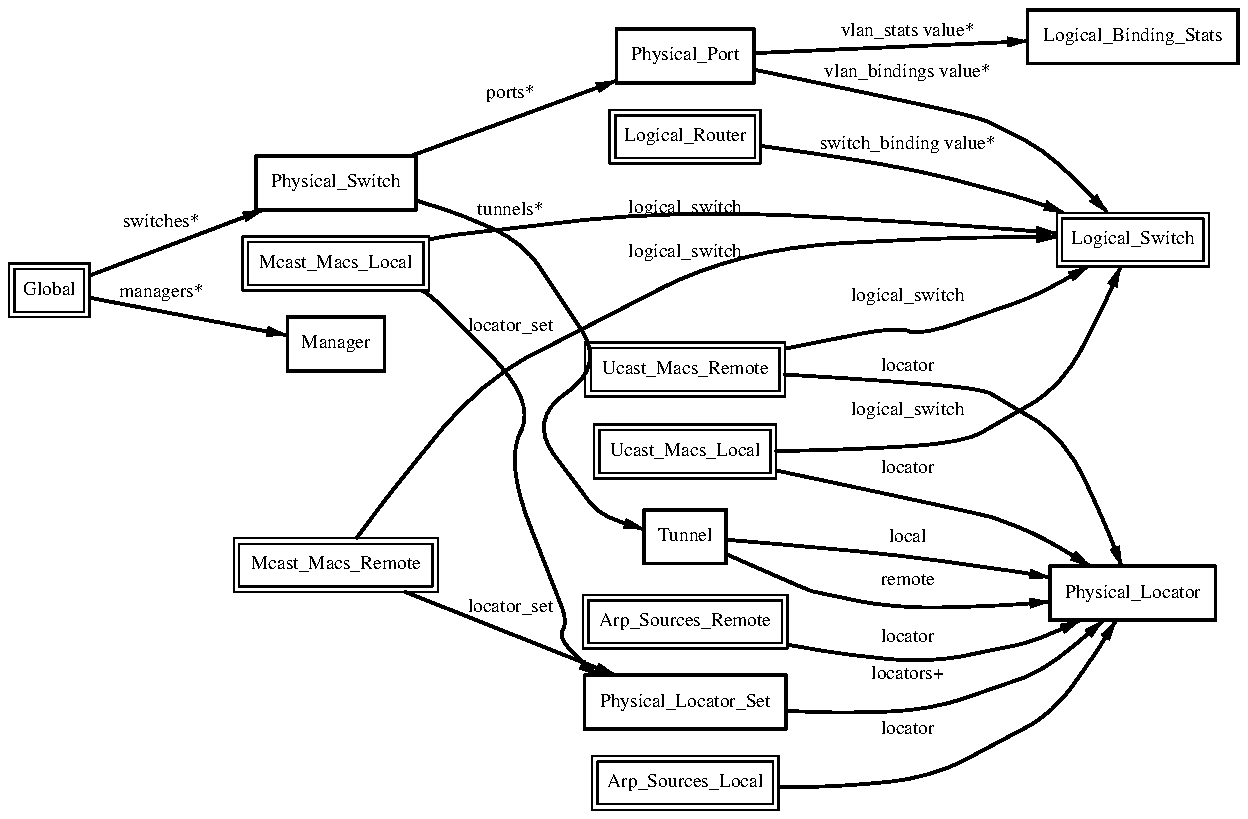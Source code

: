 .ps -3
.PS
linethick = 1;
linethick = 0.5;
box at 1.634335827,1.223884718 wid 1.022393468 height 0.268655 "Mcast_Macs_Remote"
box at 1.634335827,1.223884718 wid 0.966837912444444 height 0.213099444444444
linethick = 1;
box at 3.380593327,0.53731 wid 1.00745625 height 0.268655 "Physical_Locator_Set"
linethick = 0.5;
box at 5.61918798,2.850751936 wid 0.761207077 height 0.268655 "Logical_Switch"
box at 5.61918798,2.850751936 wid 0.705651521444444 height 0.213099444444444
linethick = 0.5;
box at 3.380593327,1.791015423 wid 0.910418064 height 0.268655 "Ucast_Macs_Local"
box at 3.380593327,1.791015423 wid 0.854862508444444 height 0.213099444444444
linethick = 1;
box at 5.61918798,1.082088609 wid 0.828370827 height 0.268655 "Physical_Locator"
linethick = 1;
box at 3.380593327,1.365680827 wid 0.4104457359 height 0.268655 "Tunnel"
linethick = 0.5;
box at 0.20149125,2.596980423 wid 0.4029825 height 0.268655 "Global"
box at 0.20149125,2.596980423 wid 0.347426944444444 height 0.213099444444444
linethick = 1;
box at 1.634335827,3.134290423 wid 0.798496391 height 0.268655 "Physical_Switch"
linethick = 1;
box at 1.634335827,2.328325423 wid 0.4850727218 height 0.268655 "Manager"
linethick = 1;
box at 3.380593327,3.768638609 wid 0.686574718 height 0.268655 "Physical_Port"
linethick = 0.5;
box at 3.380593327,3.365656109 wid 0.753738468 height 0.268655 "Logical_Router"
box at 3.380593327,3.365656109 wid 0.698182912444444 height 0.213099444444444
linethick = 0.5;
box at 1.634335827,2.731307923 wid 0.932823891 height 0.268655 "Mcast_Macs_Local"
box at 1.634335827,2.731307923 wid 0.877268335444444 height 0.213099444444444
linethick = 0.5;
box at 3.380593327,2.201466532 wid 0.999987641 height 0.268655 "Ucast_Macs_Remote"
box at 3.380593327,2.201466532 wid 0.944432085444444 height 0.213099444444444
linethick = 0.5;
box at 3.380593327,0.9402925 wid 1.022393468 height 0.268655 "Arp_Sources_Remote"
box at 3.380593327,0.9402925 wid 0.966837912444444 height 0.213099444444444
linethick = 0.5;
box at 3.380593327,0.1343275 wid 0.932823891 height 0.268655 "Arp_Sources_Local"
box at 3.380593327,0.1343275 wid 0.877268335444444 height 0.213099444444444
linethick = 1;
box at 5.61918798,3.865623064 wid 1.052214173 height 0.268655 "Logical_Binding_Stats"
linethick = 1;
spline -> from 1.981760473,1.089073639 to 1.981760473,1.089073639 to 2.286092857,0.968393813 to 2.729857186,0.792424788 to 3.033920915,0.671798693
"locator_set" at 2.507464577,1.011163689
linethick = 1;
spline -> from 1.738573967,1.359501762 to 1.738573967,1.359501762 to 1.925396654,1.610103146 to 2.361961029,2.143759438 to 2.865635423,2.402957782 to 3.640973753,2.801964188 to 4.688244674,2.860907095 to 5.238503845,2.860960826
"logical_switch" at 3.380593327,2.787295625
linethick = 1;
spline -> from 3.885019955,0.4940296795 to 3.885019955,0.4940296795 to 4.200044808,0.4832727333 to 4.611463075,0.5004881457 to 4.955180282,0.619410968 to 5.154199906,0.688240379 to 5.346933003,0.836860325 to 5.47142773,0.947170068
"locators+" at 4.492502641,0.675344939
linethick = 1;
spline -> from 3.837199365,1.695965284 to 3.837199365,1.695965284 to 4.28128608,1.601506186 to 4.902094054,1.467823458 to 4.955180282,1.447728064 to 5.113847925,1.387710537 to 5.280736411,1.294326059 to 5.40641322,1.21700715
"locator" at 4.492502641,1.705207016
linethick = 1;
spline -> from 3.83585609,1.793057201 to 3.83585609,1.793057201 to 4.230510285,1.80213774 to 4.770506835,1.834430071 to 4.955180282,1.940280141 to 5.264617111,2.117646172 to 5.46712925,2.506658612 to 5.55739733,2.714114003
"logical_switch" at 4.492502641,1.996267843
linethick = 1;
spline -> from 3.587887525,1.277400794 to 3.587887525,1.277400794 to 3.767402796,1.198469955 to 4.006398284,1.094446739 to 4.029825,1.089557218 to 4.422383686,1.007724905 to 4.881783736,1.016805444 to 5.204062274,1.03969485
"remote" at 4.492502641,1.145491189
linethick = 1;
spline -> from 3.58654425,1.34972272 to 3.58654425,1.34972272 to 3.884590107,1.324630343 to 4.4650461,1.271597846 to 4.955180282,1.201478891 to 5.035508127,1.189980457 to 5.120994148,1.175849204 to 5.202826461,1.161395565
"local" at 4.492502641,1.361919657
linethick = 1;
spline -> from 0.4031329468,2.670591893 to 0.4031329468,2.670591893 to 0.626127343,2.755057025 to 0.996495126,2.895456128 to 1.271490384,2.999640537
"switches*" at 0.761207077,2.936560343
linethick = 1;
spline -> from 0.4031329468,2.560228419 to 0.4031329468,2.560228419 to 0.660246528,2.511494402 to 1.113360051,2.425632264 to 1.390182163,2.373190808
"managers*" at 0.761207077,2.585804375
linethick = 1;
spline -> from 2.008948359,3.268832847 to 2.008948359,3.268832847 to 2.312689702,3.380109748 to 2.740657117,3.536896806 to 3.0358015,3.645057309
"ports*" at 2.507464577,3.578323407
linethick = 1;
spline -> from 2.035760128,3.046225314 to 2.035760128,3.046225314 to 2.278570517,2.970088487 to 2.572908935,2.833558016 to 2.731307923,2.596980423 to 2.982661541,2.221669388 to 2.594455066,1.950811417 to 2.865635423,1.589524173 to 2.93962301,1.490981519 to 3.066535632,1.434993817 to 3.174857328,1.403668644
"tunnels*" at 2.507464577,2.996255484
linethick = 1;
spline -> from 3.726674698,3.700185315 to 3.726674698,3.700185315 to 4.153782417,3.612496323 to 4.846052621,3.465219652 to 4.955180282,3.410414032 to 5.166719229,3.304241576 to 5.367297052,3.115914421 to 5.48969627,2.987282407
"vlan_bindings value*" at 4.492502641,3.682830202
linethick = 1;
spline -> from 3.725815002,3.783360903 to 3.725815002,3.783360903 to 4.089090293,3.799211548 to 4.671319409,3.824626311 to 5.092839104,3.843002313
"vlan_stats value*" at 4.492502641,3.891790061
linethick = 1;
spline -> from 3.759343146,3.318856408 to 3.759343146,3.318856408 to 4.079418713,3.274098485 to 4.552197782,3.197424348 to 4.955180282,3.0895325 to 5.060654235,3.061269994 to 5.173166949,3.023389639 to 5.274664808,2.986100325
"switch_binding value*" at 4.492502641,3.324605625
linethick = 1;
spline -> from 2.065849488,2.595475955 to 2.065849488,2.595475955 to 2.09604631,2.576293988 to 2.124362547,2.554532933 to 2.14924,2.529816673 to 2.637171211,2.045754094 to 2.48129758,1.737284423 to 2.731307923,1.097025827 to 2.793206035,0.938626839 to 2.746567527,0.860179579 to 2.865635423,0.73880125 to 2.89019049,0.713762604 to 2.918291803,0.691732894 to 2.948327432,0.672443465
"locator_set" at 2.507464577,2.414187561
linethick = 1;
spline -> from 2.102279106,2.851665363 to 2.102279106,2.851665363 to 2.162887674,2.863593645 to 2.2244634,2.873802535 to 2.2835675,2.880572641 to 3.349966657,3.002918128 to 4.621134655,2.932046939 to 5.238450114,2.883903963
"logical_switch" at 3.380593327,3.003724093
linethick = 1;
spline -> from 3.880721475,2.17556819 to 3.880721475,2.17556819 to 4.305196375,2.149831041 to 4.863783851,2.106416393 to 4.955180282,2.052201814 to 5.280575218,1.859253793 to 5.48002469,1.434563969 to 5.56438236,1.216738495
"locator" at 4.492502641,2.212696311
linethick = 1;
spline -> from 3.881849826,2.306027058 to 3.881849826,2.306027058 to 3.931819656,2.316235948 to 3.981789486,2.326337376 to 4.029825,2.335794032 to 4.440222378,2.41682038 to 4.559827584,2.370880375 to 4.955180282,2.507464577 to 5.108421094,2.560335881 to 5.269882749,2.644371165 to 5.3945924,2.715994588
"logical_switch" at 4.492502641,2.563398548
linethick = 1;
spline -> from 3.893240798,0.824932043 to 3.893240798,0.824932043 to 4.202355241,0.772060739 to 4.604531776,0.735255004 to 4.955180282,0.805965 to 5.093430145,0.833851389 to 5.2387725,0.891665945 to 5.357464279,0.947170068
"locator" at 4.492502641,0.861952702
linethick = 1;
spline -> from 3.849235109,0.1130553971 to 3.849235109,0.1130553971 to 4.175812127,0.1170744759 to 4.614633204,0.1623482165 to 4.955180282,0.3432819859 to 5.21889203,0.4833801953 to 5.42736831,0.774317441 to 5.534293,0.946364103
"locator" at 4.492502641,0.3992535686
.ps +3
.PE
